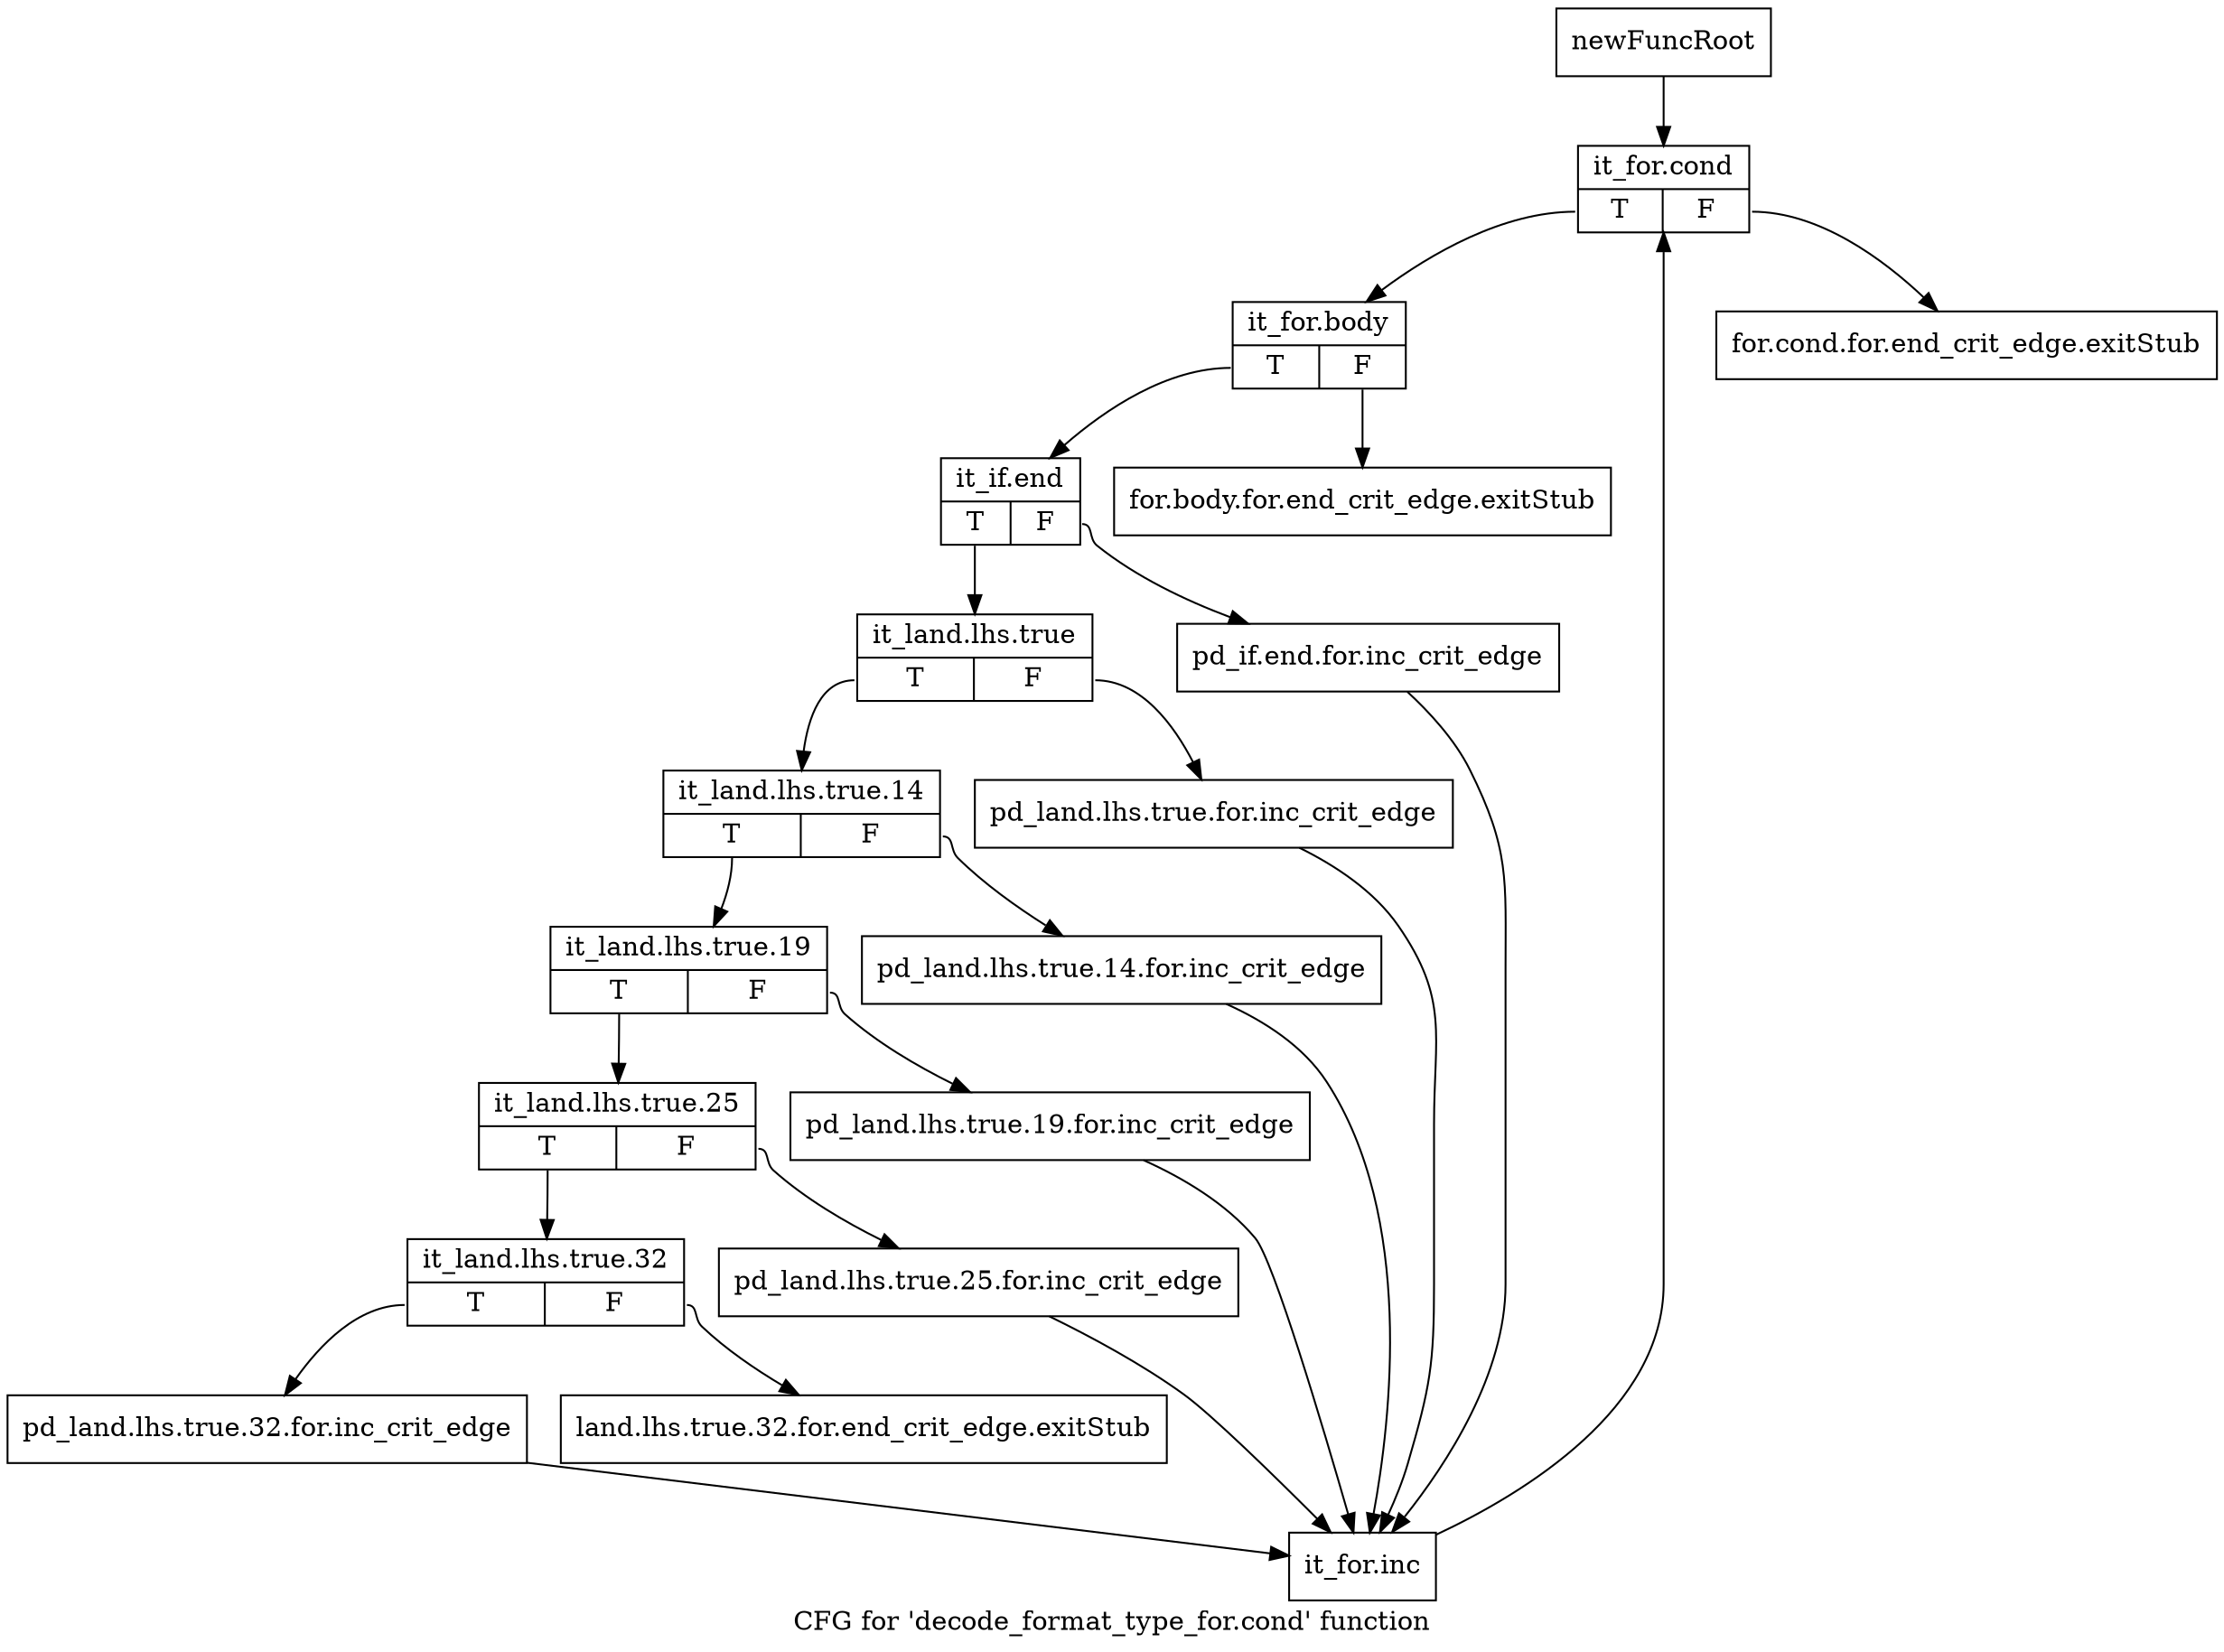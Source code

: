 digraph "CFG for 'decode_format_type_for.cond' function" {
	label="CFG for 'decode_format_type_for.cond' function";

	Node0xa158090 [shape=record,label="{newFuncRoot}"];
	Node0xa158090 -> Node0xa1581d0;
	Node0xa1580e0 [shape=record,label="{for.cond.for.end_crit_edge.exitStub}"];
	Node0xa158130 [shape=record,label="{for.body.for.end_crit_edge.exitStub}"];
	Node0xa158180 [shape=record,label="{land.lhs.true.32.for.end_crit_edge.exitStub}"];
	Node0xa1581d0 [shape=record,label="{it_for.cond|{<s0>T|<s1>F}}"];
	Node0xa1581d0:s0 -> Node0xa158220;
	Node0xa1581d0:s1 -> Node0xa1580e0;
	Node0xa158220 [shape=record,label="{it_for.body|{<s0>T|<s1>F}}"];
	Node0xa158220:s0 -> Node0xa158270;
	Node0xa158220:s1 -> Node0xa158130;
	Node0xa158270 [shape=record,label="{it_if.end|{<s0>T|<s1>F}}"];
	Node0xa158270:s0 -> Node0xa158310;
	Node0xa158270:s1 -> Node0xa1582c0;
	Node0xa1582c0 [shape=record,label="{pd_if.end.for.inc_crit_edge}"];
	Node0xa1582c0 -> Node0xa158630;
	Node0xa158310 [shape=record,label="{it_land.lhs.true|{<s0>T|<s1>F}}"];
	Node0xa158310:s0 -> Node0xa1583b0;
	Node0xa158310:s1 -> Node0xa158360;
	Node0xa158360 [shape=record,label="{pd_land.lhs.true.for.inc_crit_edge}"];
	Node0xa158360 -> Node0xa158630;
	Node0xa1583b0 [shape=record,label="{it_land.lhs.true.14|{<s0>T|<s1>F}}"];
	Node0xa1583b0:s0 -> Node0xa158450;
	Node0xa1583b0:s1 -> Node0xa158400;
	Node0xa158400 [shape=record,label="{pd_land.lhs.true.14.for.inc_crit_edge}"];
	Node0xa158400 -> Node0xa158630;
	Node0xa158450 [shape=record,label="{it_land.lhs.true.19|{<s0>T|<s1>F}}"];
	Node0xa158450:s0 -> Node0xa1584f0;
	Node0xa158450:s1 -> Node0xa1584a0;
	Node0xa1584a0 [shape=record,label="{pd_land.lhs.true.19.for.inc_crit_edge}"];
	Node0xa1584a0 -> Node0xa158630;
	Node0xa1584f0 [shape=record,label="{it_land.lhs.true.25|{<s0>T|<s1>F}}"];
	Node0xa1584f0:s0 -> Node0xa158590;
	Node0xa1584f0:s1 -> Node0xa158540;
	Node0xa158540 [shape=record,label="{pd_land.lhs.true.25.for.inc_crit_edge}"];
	Node0xa158540 -> Node0xa158630;
	Node0xa158590 [shape=record,label="{it_land.lhs.true.32|{<s0>T|<s1>F}}"];
	Node0xa158590:s0 -> Node0xa1585e0;
	Node0xa158590:s1 -> Node0xa158180;
	Node0xa1585e0 [shape=record,label="{pd_land.lhs.true.32.for.inc_crit_edge}"];
	Node0xa1585e0 -> Node0xa158630;
	Node0xa158630 [shape=record,label="{it_for.inc}"];
	Node0xa158630 -> Node0xa1581d0;
}

